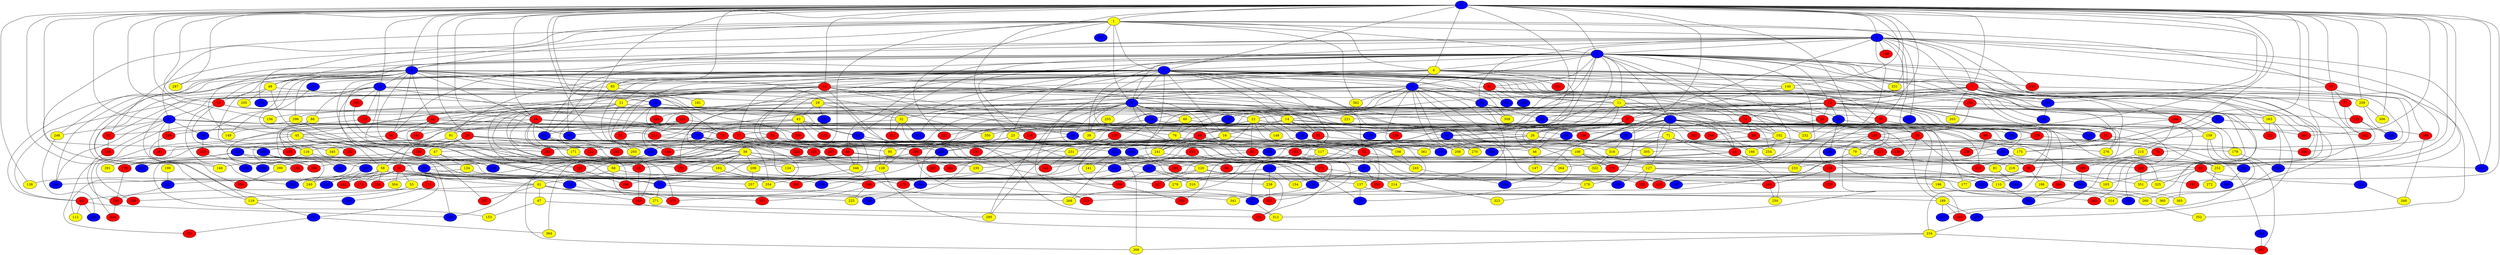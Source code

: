 graph {
0 [style = filled fillcolor = blue];
1 [style = filled fillcolor = yellow];
2 [style = filled fillcolor = blue];
3 [style = filled fillcolor = blue];
4 [style = filled fillcolor = yellow];
5 [style = filled fillcolor = blue];
6 [style = filled fillcolor = blue];
7 [style = filled fillcolor = red];
8 [style = filled fillcolor = blue];
9 [style = filled fillcolor = blue];
10 [style = filled fillcolor = red];
11 [style = filled fillcolor = yellow];
12 [style = filled fillcolor = red];
13 [style = filled fillcolor = red];
14 [style = filled fillcolor = yellow];
15 [style = filled fillcolor = red];
16 [style = filled fillcolor = yellow];
17 [style = filled fillcolor = blue];
18 [style = filled fillcolor = blue];
19 [style = filled fillcolor = blue];
20 [style = filled fillcolor = red];
21 [style = filled fillcolor = yellow];
22 [style = filled fillcolor = yellow];
23 [style = filled fillcolor = yellow];
24 [style = filled fillcolor = blue];
25 [style = filled fillcolor = blue];
26 [style = filled fillcolor = yellow];
27 [style = filled fillcolor = red];
28 [style = filled fillcolor = red];
29 [style = filled fillcolor = yellow];
30 [style = filled fillcolor = red];
31 [style = filled fillcolor = red];
32 [style = filled fillcolor = yellow];
33 [style = filled fillcolor = blue];
34 [style = filled fillcolor = red];
35 [style = filled fillcolor = red];
36 [style = filled fillcolor = blue];
37 [style = filled fillcolor = red];
38 [style = filled fillcolor = yellow];
39 [style = filled fillcolor = yellow];
40 [style = filled fillcolor = red];
41 [style = filled fillcolor = red];
42 [style = filled fillcolor = red];
43 [style = filled fillcolor = yellow];
44 [style = filled fillcolor = red];
45 [style = filled fillcolor = yellow];
46 [style = filled fillcolor = yellow];
47 [style = filled fillcolor = yellow];
48 [style = filled fillcolor = yellow];
49 [style = filled fillcolor = blue];
50 [style = filled fillcolor = red];
51 [style = filled fillcolor = red];
52 [style = filled fillcolor = red];
53 [style = filled fillcolor = yellow];
54 [style = filled fillcolor = red];
55 [style = filled fillcolor = red];
56 [style = filled fillcolor = blue];
57 [style = filled fillcolor = blue];
58 [style = filled fillcolor = yellow];
59 [style = filled fillcolor = red];
60 [style = filled fillcolor = yellow];
61 [style = filled fillcolor = yellow];
62 [style = filled fillcolor = red];
63 [style = filled fillcolor = red];
64 [style = filled fillcolor = blue];
65 [style = filled fillcolor = blue];
66 [style = filled fillcolor = yellow];
67 [style = filled fillcolor = yellow];
68 [style = filled fillcolor = blue];
69 [style = filled fillcolor = blue];
70 [style = filled fillcolor = red];
71 [style = filled fillcolor = yellow];
72 [style = filled fillcolor = red];
73 [style = filled fillcolor = blue];
74 [style = filled fillcolor = red];
75 [style = filled fillcolor = red];
76 [style = filled fillcolor = yellow];
77 [style = filled fillcolor = red];
78 [style = filled fillcolor = blue];
79 [style = filled fillcolor = yellow];
80 [style = filled fillcolor = blue];
81 [style = filled fillcolor = yellow];
82 [style = filled fillcolor = red];
83 [style = filled fillcolor = red];
84 [style = filled fillcolor = blue];
85 [style = filled fillcolor = yellow];
86 [style = filled fillcolor = yellow];
87 [style = filled fillcolor = blue];
88 [style = filled fillcolor = red];
89 [style = filled fillcolor = red];
90 [style = filled fillcolor = blue];
91 [style = filled fillcolor = yellow];
92 [style = filled fillcolor = red];
93 [style = filled fillcolor = blue];
94 [style = filled fillcolor = blue];
95 [style = filled fillcolor = yellow];
96 [style = filled fillcolor = red];
97 [style = filled fillcolor = blue];
98 [style = filled fillcolor = red];
99 [style = filled fillcolor = blue];
100 [style = filled fillcolor = red];
101 [style = filled fillcolor = blue];
102 [style = filled fillcolor = yellow];
103 [style = filled fillcolor = red];
104 [style = filled fillcolor = red];
105 [style = filled fillcolor = red];
106 [style = filled fillcolor = yellow];
107 [style = filled fillcolor = blue];
108 [style = filled fillcolor = red];
109 [style = filled fillcolor = red];
110 [style = filled fillcolor = yellow];
111 [style = filled fillcolor = red];
112 [style = filled fillcolor = yellow];
113 [style = filled fillcolor = red];
114 [style = filled fillcolor = blue];
115 [style = filled fillcolor = blue];
116 [style = filled fillcolor = yellow];
117 [style = filled fillcolor = yellow];
118 [style = filled fillcolor = blue];
119 [style = filled fillcolor = yellow];
120 [style = filled fillcolor = yellow];
121 [style = filled fillcolor = blue];
122 [style = filled fillcolor = red];
123 [style = filled fillcolor = red];
124 [style = filled fillcolor = yellow];
125 [style = filled fillcolor = red];
126 [style = filled fillcolor = red];
127 [style = filled fillcolor = yellow];
128 [style = filled fillcolor = yellow];
129 [style = filled fillcolor = blue];
130 [style = filled fillcolor = red];
131 [style = filled fillcolor = red];
132 [style = filled fillcolor = blue];
133 [style = filled fillcolor = blue];
134 [style = filled fillcolor = yellow];
135 [style = filled fillcolor = red];
136 [style = filled fillcolor = red];
137 [style = filled fillcolor = yellow];
138 [style = filled fillcolor = yellow];
139 [style = filled fillcolor = red];
140 [style = filled fillcolor = yellow];
141 [style = filled fillcolor = yellow];
142 [style = filled fillcolor = red];
143 [style = filled fillcolor = red];
144 [style = filled fillcolor = red];
145 [style = filled fillcolor = red];
146 [style = filled fillcolor = yellow];
147 [style = filled fillcolor = yellow];
148 [style = filled fillcolor = yellow];
149 [style = filled fillcolor = yellow];
150 [style = filled fillcolor = red];
151 [style = filled fillcolor = red];
152 [style = filled fillcolor = red];
153 [style = filled fillcolor = yellow];
154 [style = filled fillcolor = yellow];
155 [style = filled fillcolor = red];
156 [style = filled fillcolor = yellow];
157 [style = filled fillcolor = blue];
158 [style = filled fillcolor = blue];
159 [style = filled fillcolor = yellow];
160 [style = filled fillcolor = red];
161 [style = filled fillcolor = red];
162 [style = filled fillcolor = yellow];
163 [style = filled fillcolor = yellow];
164 [style = filled fillcolor = blue];
165 [style = filled fillcolor = yellow];
166 [style = filled fillcolor = yellow];
167 [style = filled fillcolor = blue];
168 [style = filled fillcolor = red];
169 [style = filled fillcolor = red];
170 [style = filled fillcolor = yellow];
171 [style = filled fillcolor = yellow];
172 [style = filled fillcolor = red];
173 [style = filled fillcolor = red];
174 [style = filled fillcolor = red];
175 [style = filled fillcolor = yellow];
176 [style = filled fillcolor = red];
177 [style = filled fillcolor = yellow];
178 [style = filled fillcolor = red];
179 [style = filled fillcolor = yellow];
180 [style = filled fillcolor = blue];
181 [style = filled fillcolor = yellow];
182 [style = filled fillcolor = blue];
183 [style = filled fillcolor = blue];
184 [style = filled fillcolor = blue];
185 [style = filled fillcolor = blue];
186 [style = filled fillcolor = yellow];
187 [style = filled fillcolor = blue];
188 [style = filled fillcolor = red];
189 [style = filled fillcolor = yellow];
190 [style = filled fillcolor = yellow];
191 [style = filled fillcolor = red];
192 [style = filled fillcolor = blue];
193 [style = filled fillcolor = red];
194 [style = filled fillcolor = blue];
195 [style = filled fillcolor = red];
196 [style = filled fillcolor = yellow];
197 [style = filled fillcolor = blue];
198 [style = filled fillcolor = yellow];
199 [style = filled fillcolor = red];
200 [style = filled fillcolor = red];
201 [style = filled fillcolor = red];
202 [style = filled fillcolor = red];
203 [style = filled fillcolor = yellow];
204 [style = filled fillcolor = red];
205 [style = filled fillcolor = yellow];
206 [style = filled fillcolor = yellow];
207 [style = filled fillcolor = red];
208 [style = filled fillcolor = yellow];
209 [style = filled fillcolor = yellow];
210 [style = filled fillcolor = red];
211 [style = filled fillcolor = red];
212 [style = filled fillcolor = blue];
213 [style = filled fillcolor = red];
214 [style = filled fillcolor = yellow];
215 [style = filled fillcolor = yellow];
216 [style = filled fillcolor = red];
217 [style = filled fillcolor = red];
218 [style = filled fillcolor = yellow];
219 [style = filled fillcolor = red];
220 [style = filled fillcolor = blue];
221 [style = filled fillcolor = yellow];
222 [style = filled fillcolor = red];
223 [style = filled fillcolor = red];
224 [style = filled fillcolor = blue];
225 [style = filled fillcolor = yellow];
226 [style = filled fillcolor = blue];
227 [style = filled fillcolor = red];
228 [style = filled fillcolor = blue];
229 [style = filled fillcolor = blue];
230 [style = filled fillcolor = yellow];
231 [style = filled fillcolor = yellow];
232 [style = filled fillcolor = yellow];
233 [style = filled fillcolor = yellow];
234 [style = filled fillcolor = yellow];
235 [style = filled fillcolor = red];
236 [style = filled fillcolor = blue];
237 [style = filled fillcolor = red];
238 [style = filled fillcolor = yellow];
239 [style = filled fillcolor = red];
240 [style = filled fillcolor = yellow];
241 [style = filled fillcolor = yellow];
242 [style = filled fillcolor = red];
243 [style = filled fillcolor = red];
244 [style = filled fillcolor = red];
245 [style = filled fillcolor = yellow];
246 [style = filled fillcolor = yellow];
247 [style = filled fillcolor = blue];
248 [style = filled fillcolor = red];
249 [style = filled fillcolor = red];
250 [style = filled fillcolor = yellow];
251 [style = filled fillcolor = red];
252 [style = filled fillcolor = yellow];
253 [style = filled fillcolor = red];
254 [style = filled fillcolor = yellow];
255 [style = filled fillcolor = yellow];
256 [style = filled fillcolor = red];
257 [style = filled fillcolor = yellow];
258 [style = filled fillcolor = red];
259 [style = filled fillcolor = red];
260 [style = filled fillcolor = yellow];
261 [style = filled fillcolor = red];
262 [style = filled fillcolor = red];
263 [style = filled fillcolor = blue];
264 [style = filled fillcolor = yellow];
265 [style = filled fillcolor = red];
266 [style = filled fillcolor = blue];
267 [style = filled fillcolor = red];
268 [style = filled fillcolor = yellow];
269 [style = filled fillcolor = blue];
270 [style = filled fillcolor = yellow];
271 [style = filled fillcolor = yellow];
272 [style = filled fillcolor = yellow];
273 [style = filled fillcolor = red];
274 [style = filled fillcolor = blue];
275 [style = filled fillcolor = blue];
276 [style = filled fillcolor = yellow];
277 [style = filled fillcolor = blue];
278 [style = filled fillcolor = yellow];
279 [style = filled fillcolor = blue];
280 [style = filled fillcolor = blue];
281 [style = filled fillcolor = blue];
282 [style = filled fillcolor = red];
283 [style = filled fillcolor = red];
284 [style = filled fillcolor = red];
285 [style = filled fillcolor = red];
286 [style = filled fillcolor = blue];
287 [style = filled fillcolor = yellow];
288 [style = filled fillcolor = blue];
289 [style = filled fillcolor = red];
290 [style = filled fillcolor = yellow];
291 [style = filled fillcolor = yellow];
292 [style = filled fillcolor = red];
293 [style = filled fillcolor = yellow];
294 [style = filled fillcolor = red];
295 [style = filled fillcolor = yellow];
296 [style = filled fillcolor = yellow];
297 [style = filled fillcolor = blue];
298 [style = filled fillcolor = blue];
299 [style = filled fillcolor = blue];
300 [style = filled fillcolor = yellow];
301 [style = filled fillcolor = blue];
302 [style = filled fillcolor = blue];
303 [style = filled fillcolor = red];
304 [style = filled fillcolor = yellow];
305 [style = filled fillcolor = yellow];
306 [style = filled fillcolor = yellow];
307 [style = filled fillcolor = red];
308 [style = filled fillcolor = red];
309 [style = filled fillcolor = yellow];
310 [style = filled fillcolor = yellow];
311 [style = filled fillcolor = red];
312 [style = filled fillcolor = yellow];
313 [style = filled fillcolor = red];
314 [style = filled fillcolor = yellow];
315 [style = filled fillcolor = blue];
316 [style = filled fillcolor = yellow];
317 [style = filled fillcolor = blue];
318 [style = filled fillcolor = blue];
319 [style = filled fillcolor = blue];
320 [style = filled fillcolor = blue];
321 [style = filled fillcolor = red];
322 [style = filled fillcolor = yellow];
323 [style = filled fillcolor = yellow];
324 [style = filled fillcolor = red];
325 [style = filled fillcolor = yellow];
326 [style = filled fillcolor = blue];
327 [style = filled fillcolor = red];
328 [style = filled fillcolor = red];
329 [style = filled fillcolor = red];
330 [style = filled fillcolor = blue];
331 [style = filled fillcolor = yellow];
332 [style = filled fillcolor = blue];
333 [style = filled fillcolor = red];
334 [style = filled fillcolor = blue];
335 [style = filled fillcolor = red];
336 [style = filled fillcolor = blue];
337 [style = filled fillcolor = red];
338 [style = filled fillcolor = blue];
339 [style = filled fillcolor = red];
340 [style = filled fillcolor = blue];
341 [style = filled fillcolor = yellow];
342 [style = filled fillcolor = red];
343 [style = filled fillcolor = blue];
344 [style = filled fillcolor = blue];
345 [style = filled fillcolor = yellow];
346 [style = filled fillcolor = yellow];
347 [style = filled fillcolor = blue];
348 [style = filled fillcolor = yellow];
349 [style = filled fillcolor = blue];
350 [style = filled fillcolor = yellow];
351 [style = filled fillcolor = yellow];
352 [style = filled fillcolor = yellow];
353 [style = filled fillcolor = blue];
354 [style = filled fillcolor = yellow];
355 [style = filled fillcolor = blue];
356 [style = filled fillcolor = red];
357 [style = filled fillcolor = red];
358 [style = filled fillcolor = red];
359 [style = filled fillcolor = red];
360 [style = filled fillcolor = yellow];
361 [style = filled fillcolor = yellow];
362 [style = filled fillcolor = yellow];
363 [style = filled fillcolor = red];
364 [style = filled fillcolor = yellow];
365 [style = filled fillcolor = yellow];
0 -- 119;
0 -- 5;
0 -- 7;
0 -- 8;
0 -- 10;
0 -- 13;
0 -- 15;
0 -- 17;
0 -- 19;
0 -- 23;
0 -- 25;
0 -- 28;
0 -- 38;
0 -- 44;
0 -- 45;
0 -- 56;
0 -- 4;
0 -- 3;
0 -- 2;
0 -- 1;
0 -- 64;
0 -- 74;
0 -- 82;
0 -- 85;
0 -- 90;
0 -- 101;
0 -- 135;
0 -- 138;
0 -- 140;
0 -- 150;
0 -- 151;
0 -- 156;
0 -- 165;
0 -- 182;
0 -- 195;
0 -- 201;
0 -- 209;
0 -- 211;
0 -- 217;
0 -- 252;
0 -- 287;
0 -- 306;
0 -- 322;
0 -- 331;
1 -- 2;
1 -- 3;
1 -- 4;
1 -- 5;
1 -- 8;
1 -- 9;
1 -- 15;
1 -- 17;
1 -- 48;
1 -- 126;
1 -- 157;
1 -- 197;
1 -- 227;
1 -- 274;
1 -- 330;
1 -- 362;
2 -- 3;
2 -- 7;
2 -- 9;
2 -- 22;
2 -- 27;
2 -- 30;
2 -- 36;
2 -- 48;
2 -- 55;
2 -- 90;
2 -- 92;
2 -- 101;
2 -- 104;
2 -- 182;
2 -- 188;
2 -- 200;
2 -- 233;
2 -- 242;
2 -- 263;
3 -- 4;
3 -- 5;
3 -- 6;
3 -- 7;
3 -- 8;
3 -- 11;
3 -- 12;
3 -- 23;
3 -- 24;
3 -- 26;
3 -- 39;
3 -- 40;
3 -- 50;
3 -- 52;
3 -- 65;
3 -- 69;
3 -- 70;
3 -- 74;
3 -- 77;
3 -- 102;
3 -- 127;
3 -- 149;
3 -- 163;
3 -- 168;
3 -- 175;
3 -- 210;
3 -- 216;
3 -- 246;
3 -- 265;
3 -- 275;
3 -- 355;
4 -- 6;
4 -- 13;
4 -- 30;
4 -- 31;
4 -- 38;
4 -- 42;
4 -- 46;
4 -- 54;
4 -- 81;
4 -- 85;
4 -- 104;
4 -- 165;
4 -- 185;
4 -- 207;
4 -- 251;
4 -- 313;
4 -- 331;
5 -- 6;
5 -- 9;
5 -- 10;
5 -- 11;
5 -- 12;
5 -- 14;
5 -- 16;
5 -- 21;
5 -- 32;
5 -- 34;
5 -- 35;
5 -- 37;
5 -- 49;
5 -- 52;
5 -- 65;
5 -- 72;
5 -- 83;
5 -- 85;
5 -- 91;
5 -- 93;
5 -- 107;
5 -- 109;
5 -- 119;
5 -- 123;
5 -- 133;
5 -- 140;
5 -- 232;
5 -- 242;
5 -- 244;
5 -- 254;
5 -- 309;
5 -- 311;
5 -- 338;
5 -- 354;
6 -- 11;
6 -- 20;
6 -- 36;
6 -- 62;
6 -- 73;
6 -- 76;
6 -- 128;
6 -- 130;
6 -- 187;
6 -- 208;
6 -- 239;
6 -- 270;
6 -- 302;
6 -- 334;
6 -- 339;
6 -- 362;
7 -- 12;
7 -- 17;
7 -- 22;
7 -- 27;
7 -- 29;
7 -- 60;
7 -- 139;
7 -- 182;
7 -- 200;
7 -- 201;
7 -- 203;
7 -- 209;
7 -- 222;
7 -- 260;
7 -- 276;
7 -- 318;
7 -- 343;
8 -- 10;
8 -- 13;
8 -- 18;
8 -- 19;
8 -- 25;
8 -- 41;
8 -- 42;
8 -- 44;
8 -- 48;
8 -- 50;
8 -- 62;
8 -- 75;
8 -- 87;
8 -- 146;
8 -- 149;
8 -- 155;
8 -- 194;
8 -- 287;
8 -- 296;
8 -- 328;
8 -- 342;
8 -- 356;
9 -- 14;
9 -- 20;
9 -- 30;
9 -- 33;
9 -- 39;
9 -- 60;
9 -- 78;
9 -- 79;
9 -- 84;
9 -- 86;
9 -- 103;
9 -- 108;
9 -- 115;
9 -- 128;
9 -- 154;
9 -- 158;
9 -- 198;
9 -- 255;
9 -- 295;
10 -- 27;
10 -- 88;
10 -- 164;
10 -- 279;
11 -- 14;
11 -- 24;
11 -- 26;
11 -- 41;
11 -- 145;
11 -- 157;
11 -- 184;
12 -- 20;
12 -- 31;
12 -- 49;
12 -- 57;
12 -- 80;
12 -- 88;
12 -- 100;
12 -- 129;
12 -- 155;
12 -- 158;
12 -- 183;
12 -- 203;
12 -- 221;
12 -- 276;
12 -- 314;
13 -- 21;
13 -- 33;
13 -- 45;
13 -- 56;
13 -- 76;
13 -- 100;
13 -- 123;
13 -- 146;
13 -- 193;
13 -- 209;
13 -- 293;
13 -- 312;
13 -- 316;
13 -- 336;
14 -- 16;
14 -- 23;
14 -- 26;
14 -- 34;
14 -- 39;
14 -- 135;
14 -- 139;
14 -- 327;
14 -- 364;
15 -- 59;
15 -- 77;
15 -- 321;
15 -- 352;
16 -- 100;
16 -- 124;
16 -- 253;
17 -- 18;
17 -- 28;
17 -- 34;
17 -- 75;
17 -- 136;
17 -- 194;
17 -- 246;
17 -- 248;
17 -- 261;
18 -- 213;
18 -- 345;
19 -- 35;
19 -- 42;
19 -- 73;
19 -- 78;
19 -- 221;
19 -- 339;
20 -- 55;
20 -- 96;
20 -- 244;
20 -- 325;
21 -- 22;
21 -- 58;
21 -- 64;
21 -- 66;
21 -- 137;
21 -- 196;
21 -- 266;
21 -- 283;
21 -- 296;
21 -- 308;
22 -- 37;
22 -- 83;
22 -- 122;
22 -- 129;
22 -- 148;
22 -- 198;
22 -- 230;
22 -- 290;
23 -- 47;
23 -- 72;
23 -- 121;
23 -- 131;
23 -- 225;
23 -- 345;
24 -- 31;
24 -- 33;
24 -- 35;
24 -- 56;
24 -- 64;
24 -- 68;
24 -- 71;
24 -- 79;
24 -- 89;
24 -- 92;
24 -- 102;
24 -- 108;
24 -- 109;
24 -- 127;
24 -- 166;
24 -- 193;
24 -- 201;
24 -- 202;
24 -- 216;
24 -- 219;
24 -- 223;
24 -- 262;
24 -- 336;
24 -- 350;
24 -- 351;
25 -- 29;
25 -- 37;
25 -- 61;
25 -- 63;
25 -- 86;
25 -- 105;
25 -- 113;
25 -- 163;
25 -- 233;
25 -- 274;
25 -- 350;
25 -- 359;
26 -- 41;
26 -- 95;
26 -- 103;
26 -- 166;
27 -- 46;
27 -- 68;
27 -- 120;
27 -- 170;
27 -- 177;
28 -- 47;
28 -- 51;
28 -- 106;
28 -- 117;
28 -- 118;
28 -- 171;
28 -- 172;
28 -- 247;
28 -- 261;
29 -- 32;
29 -- 43;
29 -- 94;
29 -- 98;
29 -- 99;
29 -- 156;
29 -- 161;
29 -- 297;
30 -- 235;
30 -- 284;
31 -- 175;
31 -- 224;
31 -- 226;
32 -- 65;
32 -- 238;
32 -- 302;
32 -- 311;
33 -- 46;
33 -- 256;
34 -- 121;
34 -- 217;
35 -- 293;
36 -- 80;
36 -- 88;
36 -- 179;
36 -- 214;
36 -- 236;
36 -- 309;
37 -- 38;
37 -- 40;
37 -- 83;
37 -- 116;
37 -- 207;
38 -- 51;
38 -- 58;
38 -- 59;
38 -- 61;
38 -- 63;
38 -- 66;
38 -- 101;
38 -- 120;
38 -- 155;
38 -- 162;
38 -- 206;
38 -- 212;
38 -- 230;
40 -- 97;
40 -- 99;
40 -- 123;
40 -- 172;
40 -- 204;
40 -- 346;
41 -- 81;
41 -- 114;
41 -- 146;
41 -- 218;
41 -- 250;
42 -- 50;
42 -- 54;
42 -- 161;
42 -- 195;
42 -- 245;
42 -- 258;
43 -- 45;
43 -- 68;
43 -- 69;
43 -- 78;
43 -- 91;
43 -- 143;
43 -- 285;
43 -- 346;
43 -- 356;
44 -- 63;
44 -- 75;
44 -- 122;
44 -- 171;
44 -- 189;
44 -- 228;
45 -- 58;
45 -- 152;
45 -- 199;
45 -- 259;
46 -- 147;
47 -- 134;
47 -- 153;
47 -- 279;
47 -- 338;
48 -- 69;
48 -- 116;
48 -- 205;
48 -- 257;
49 -- 232;
49 -- 280;
49 -- 321;
50 -- 97;
50 -- 176;
51 -- 53;
51 -- 61;
51 -- 97;
51 -- 137;
51 -- 138;
51 -- 169;
51 -- 173;
51 -- 194;
51 -- 196;
51 -- 304;
51 -- 332;
51 -- 353;
52 -- 93;
52 -- 231;
52 -- 317;
52 -- 326;
53 -- 119;
53 -- 199;
53 -- 268;
54 -- 144;
54 -- 249;
54 -- 269;
54 -- 300;
54 -- 355;
55 -- 174;
55 -- 264;
55 -- 305;
55 -- 344;
56 -- 106;
56 -- 316;
57 -- 168;
57 -- 235;
58 -- 112;
58 -- 173;
58 -- 256;
58 -- 282;
58 -- 320;
58 -- 327;
58 -- 335;
60 -- 70;
60 -- 76;
60 -- 266;
61 -- 62;
61 -- 67;
61 -- 243;
61 -- 267;
61 -- 273;
61 -- 341;
62 -- 112;
62 -- 226;
62 -- 286;
63 -- 243;
64 -- 103;
64 -- 270;
64 -- 336;
65 -- 122;
65 -- 273;
65 -- 292;
66 -- 177;
66 -- 271;
66 -- 332;
67 -- 131;
67 -- 153;
68 -- 73;
68 -- 254;
69 -- 132;
69 -- 237;
69 -- 363;
70 -- 98;
70 -- 258;
70 -- 289;
71 -- 79;
71 -- 110;
71 -- 142;
71 -- 150;
71 -- 277;
71 -- 294;
72 -- 87;
72 -- 174;
72 -- 268;
74 -- 89;
74 -- 102;
74 -- 288;
74 -- 310;
75 -- 95;
75 -- 126;
75 -- 164;
75 -- 184;
75 -- 231;
75 -- 338;
76 -- 198;
76 -- 241;
76 -- 259;
77 -- 145;
77 -- 321;
78 -- 126;
78 -- 257;
78 -- 283;
78 -- 361;
79 -- 82;
79 -- 341;
80 -- 90;
80 -- 183;
81 -- 344;
82 -- 110;
82 -- 318;
82 -- 325;
82 -- 340;
82 -- 365;
83 -- 132;
83 -- 323;
84 -- 110;
84 -- 208;
84 -- 231;
85 -- 92;
85 -- 181;
85 -- 292;
86 -- 116;
86 -- 149;
87 -- 133;
87 -- 253;
88 -- 106;
88 -- 115;
88 -- 169;
88 -- 241;
88 -- 273;
88 -- 305;
88 -- 357;
89 -- 94;
89 -- 178;
90 -- 115;
91 -- 195;
91 -- 354;
92 -- 136;
94 -- 98;
94 -- 282;
94 -- 319;
95 -- 128;
96 -- 276;
96 -- 335;
97 -- 189;
97 -- 271;
98 -- 177;
98 -- 186;
98 -- 187;
98 -- 212;
99 -- 111;
99 -- 167;
99 -- 170;
100 -- 206;
100 -- 313;
102 -- 252;
102 -- 254;
102 -- 361;
103 -- 187;
103 -- 358;
104 -- 159;
104 -- 183;
104 -- 215;
105 -- 283;
106 -- 127;
106 -- 174;
106 -- 235;
107 -- 226;
109 -- 200;
109 -- 239;
110 -- 301;
111 -- 330;
113 -- 211;
113 -- 248;
114 -- 154;
114 -- 238;
114 -- 278;
115 -- 124;
115 -- 176;
116 -- 162;
116 -- 192;
116 -- 298;
117 -- 247;
117 -- 252;
118 -- 142;
118 -- 253;
118 -- 278;
118 -- 291;
118 -- 315;
119 -- 167;
120 -- 131;
120 -- 151;
120 -- 266;
120 -- 327;
121 -- 141;
121 -- 300;
122 -- 243;
123 -- 308;
125 -- 144;
125 -- 211;
125 -- 324;
125 -- 357;
126 -- 264;
126 -- 277;
126 -- 290;
127 -- 165;
127 -- 180;
127 -- 335;
128 -- 234;
128 -- 281;
130 -- 184;
130 -- 204;
130 -- 269;
130 -- 299;
132 -- 169;
132 -- 210;
133 -- 277;
134 -- 178;
134 -- 240;
135 -- 150;
135 -- 179;
135 -- 280;
135 -- 312;
135 -- 353;
136 -- 303;
137 -- 265;
137 -- 275;
140 -- 160;
140 -- 334;
145 -- 220;
145 -- 351;
157 -- 234;
158 -- 175;
158 -- 227;
158 -- 295;
159 -- 208;
159 -- 285;
159 -- 319;
160 -- 163;
160 -- 166;
162 -- 299;
162 -- 363;
163 -- 222;
163 -- 229;
163 -- 263;
164 -- 225;
164 -- 240;
164 -- 258;
167 -- 333;
167 -- 364;
168 -- 348;
169 -- 225;
169 -- 337;
170 -- 323;
171 -- 180;
172 -- 214;
174 -- 347;
175 -- 219;
176 -- 303;
179 -- 263;
182 -- 185;
184 -- 294;
186 -- 260;
189 -- 229;
189 -- 285;
189 -- 317;
190 -- 281;
191 -- 275;
191 -- 342;
193 -- 267;
193 -- 294;
193 -- 315;
196 -- 343;
198 -- 245;
206 -- 257;
209 -- 220;
209 -- 306;
211 -- 223;
212 -- 360;
213 -- 298;
215 -- 218;
216 -- 269;
217 -- 233;
217 -- 328;
224 -- 262;
228 -- 282;
228 -- 320;
229 -- 234;
231 -- 342;
234 -- 262;
234 -- 300;
235 -- 249;
235 -- 329;
236 -- 241;
238 -- 357;
241 -- 268;
241 -- 322;
242 -- 319;
243 -- 295;
245 -- 334;
246 -- 286;
247 -- 259;
247 -- 260;
247 -- 310;
248 -- 353;
249 -- 250;
252 -- 272;
253 -- 313;
253 -- 314;
259 -- 358;
260 -- 352;
263 -- 360;
266 -- 349;
269 -- 307;
269 -- 308;
277 -- 312;
281 -- 303;
284 -- 301;
289 -- 347;
290 -- 359;
296 -- 333;
296 -- 349;
303 -- 324;
316 -- 322;
318 -- 348;
319 -- 340;
328 -- 351;
332 -- 337;
346 -- 354;
347 -- 365;
}
